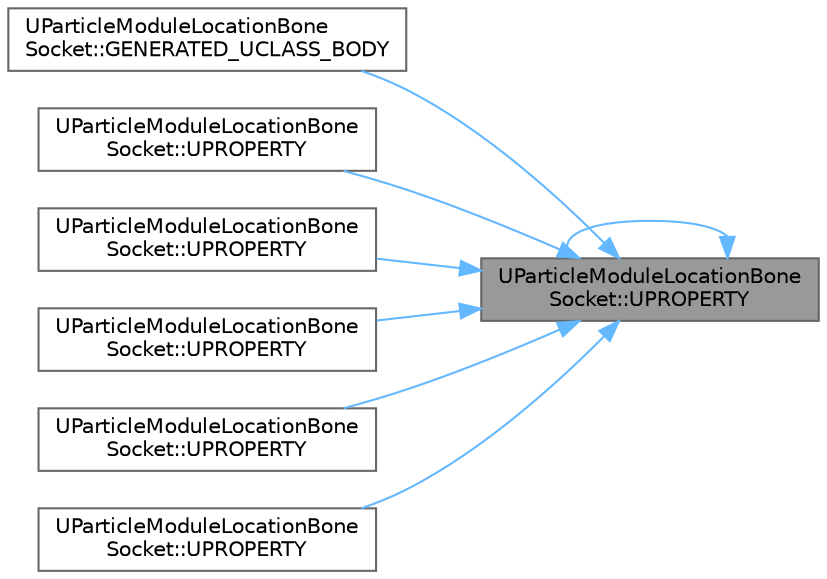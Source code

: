 digraph "UParticleModuleLocationBoneSocket::UPROPERTY"
{
 // INTERACTIVE_SVG=YES
 // LATEX_PDF_SIZE
  bgcolor="transparent";
  edge [fontname=Helvetica,fontsize=10,labelfontname=Helvetica,labelfontsize=10];
  node [fontname=Helvetica,fontsize=10,shape=box,height=0.2,width=0.4];
  rankdir="RL";
  Node1 [id="Node000001",label="UParticleModuleLocationBone\lSocket::UPROPERTY",height=0.2,width=0.4,color="gray40", fillcolor="grey60", style="filled", fontcolor="black",tooltip="An offset to apply to each bone/socket."];
  Node1 -> Node2 [id="edge1_Node000001_Node000002",dir="back",color="steelblue1",style="solid",tooltip=" "];
  Node2 [id="Node000002",label="UParticleModuleLocationBone\lSocket::GENERATED_UCLASS_BODY",height=0.2,width=0.4,color="grey40", fillcolor="white", style="filled",URL="$d5/d14/classUParticleModuleLocationBoneSocket.html#aa33dfbafb70bf5ae9e477d72b7ade491",tooltip="Whether the module uses Bones or Sockets for locations."];
  Node1 -> Node3 [id="edge2_Node000001_Node000003",dir="back",color="steelblue1",style="solid",tooltip=" "];
  Node3 [id="Node000003",label="UParticleModuleLocationBone\lSocket::UPROPERTY",height=0.2,width=0.4,color="grey40", fillcolor="white", style="filled",URL="$d5/d14/classUParticleModuleLocationBoneSocket.html#a2079d7bd0d0fe7a555059c8ea0e5e27e",tooltip="If true, update the particle locations each frame with that of the bone/socket."];
  Node1 -> Node4 [id="edge3_Node000001_Node000004",dir="back",color="steelblue1",style="solid",tooltip=" "];
  Node4 [id="Node000004",label="UParticleModuleLocationBone\lSocket::UPROPERTY",height=0.2,width=0.4,color="grey40", fillcolor="white", style="filled",URL="$d5/d14/classUParticleModuleLocationBoneSocket.html#ac2ff88c7f1f6fc5a3bb5d0bff36ed71f",tooltip="The parameter name of the skeletal mesh actor that supplies the SkelMeshComponent for in-game."];
  Node1 -> Node1 [id="edge4_Node000001_Node000001",dir="back",color="steelblue1",style="solid",tooltip=" "];
  Node1 -> Node5 [id="edge5_Node000001_Node000005",dir="back",color="steelblue1",style="solid",tooltip=" "];
  Node5 [id="Node000005",label="UParticleModuleLocationBone\lSocket::UPROPERTY",height=0.2,width=0.4,color="grey40", fillcolor="white", style="filled",URL="$d5/d14/classUParticleModuleLocationBoneSocket.html#ad485a3eef183dbd78eaa63e097627572",tooltip="The name(s) of the bone/socket(s) to position at."];
  Node1 -> Node6 [id="edge6_Node000001_Node000006",dir="back",color="steelblue1",style="solid",tooltip=" "];
  Node6 [id="Node000006",label="UParticleModuleLocationBone\lSocket::UPROPERTY",height=0.2,width=0.4,color="grey40", fillcolor="white", style="filled",URL="$d5/d14/classUParticleModuleLocationBoneSocket.html#a00eac66e5bffb8b80d64bdc27dc98b45",tooltip="The method by which to select the bone/socket to spawn at."];
  Node1 -> Node7 [id="edge7_Node000001_Node000007",dir="back",color="steelblue1",style="solid",tooltip=" "];
  Node7 [id="Node000007",label="UParticleModuleLocationBone\lSocket::UPROPERTY",height=0.2,width=0.4,color="grey40", fillcolor="white", style="filled",URL="$d5/d14/classUParticleModuleLocationBoneSocket.html#a29ff74b0907187757fb9e110b24f9baf",tooltip="When we have no source locations and we need to track bone velocities due to bInheritBoneVelocity,..."];
}
